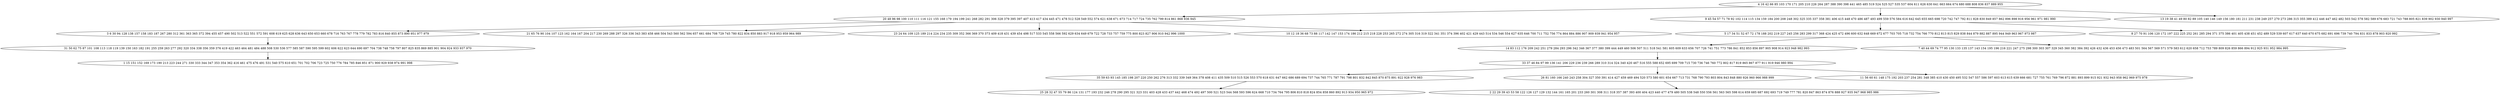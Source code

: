 digraph true_tree {
	"0" -> "1"
	"0" -> "2"
	"2" -> "3"
	"1" -> "4"
	"3" -> "5"
	"1" -> "6"
	"5" -> "7"
	"7" -> "8"
	"7" -> "9"
	"3" -> "10"
	"1" -> "11"
	"1" -> "12"
	"2" -> "13"
	"0" -> "14"
	"9" -> "15"
	"4" -> "16"
	"16" -> "17"
	"8" -> "18"
	"7" -> "19"
	"0" [label="4 16 42 66 85 103 170 171 205 210 226 264 287 388 390 398 441 465 485 519 524 525 527 535 537 604 611 626 630 641 663 664 674 680 688 808 836 837 889 955"];
	"1" [label="20 48 96 98 100 110 111 116 121 155 168 179 194 199 241 268 282 291 306 328 379 395 397 407 413 417 434 445 471 478 512 528 549 552 574 621 638 671 673 714 717 724 735 762 799 814 861 868 936 945"];
	"2" [label="9 45 54 57 71 78 92 102 114 115 134 159 184 200 208 248 302 325 335 337 358 381 406 415 448 470 486 487 493 499 559 576 584 616 642 645 655 665 698 720 742 747 792 811 828 830 849 857 862 896 898 916 956 961 971 981 990"];
	"3" [label="5 17 34 51 52 67 72 178 188 202 219 227 245 256 283 299 317 368 424 425 472 496 600 632 648 669 672 677 703 705 718 732 754 766 770 812 813 815 829 838 844 879 882 887 895 944 949 963 967 973 987"];
	"4" [label="3 6 30 94 128 138 157 158 183 187 267 280 312 361 363 365 372 394 455 457 490 502 513 522 551 572 591 608 619 625 628 636 643 650 653 660 678 716 763 767 778 779 782 783 816 840 855 873 890 951 977 979"];
	"5" [label="14 83 112 176 209 242 251 279 284 293 296 342 346 367 377 380 399 444 449 460 506 507 511 518 541 581 605 609 633 656 707 726 741 751 773 786 841 852 853 856 897 905 908 914 923 948 982 993"];
	"6" [label="21 65 76 90 104 107 123 162 164 167 204 217 230 269 288 297 326 336 343 383 458 466 504 543 560 562 594 657 661 684 708 729 745 780 822 834 850 883 917 918 953 959 964 989"];
	"7" [label="33 37 46 84 97 99 136 141 206 229 236 239 266 289 310 314 324 340 420 467 516 555 588 652 695 699 709 715 730 736 746 760 772 802 817 819 865 867 877 911 919 946 980 994"];
	"8" [label="35 59 63 93 145 185 198 207 220 250 262 276 313 332 339 349 364 378 408 411 435 509 510 515 526 553 570 618 631 647 662 686 689 694 737 744 765 771 787 791 798 801 832 842 845 870 875 891 922 928 976 983"];
	"9" [label="26 81 160 166 240 243 258 304 327 350 391 414 427 459 469 494 520 573 580 601 654 667 713 731 768 790 793 803 804 843 848 880 926 960 966 988 999"];
	"10" [label="7 40 44 69 74 77 95 130 133 135 137 143 154 195 196 216 221 247 275 298 300 303 307 329 345 360 382 384 392 426 432 436 453 456 473 483 501 564 567 569 571 579 583 612 620 658 712 753 789 809 826 859 866 894 912 925 931 952 984 995"];
	"11" [label="23 24 64 109 125 189 214 224 234 235 309 352 366 369 370 373 409 418 431 439 454 498 517 533 545 558 566 592 629 634 649 679 722 728 733 757 759 775 800 823 827 906 910 942 996 1000"];
	"12" [label="10 12 18 36 68 73 88 117 142 147 153 174 186 212 215 218 228 253 265 272 274 305 316 319 322 341 351 374 396 402 421 429 443 514 534 546 554 627 635 646 700 711 752 756 774 864 884 886 907 909 939 941 954 957"];
	"13" [label="8 27 70 91 106 120 172 197 222 225 252 261 285 294 371 375 386 401 405 438 451 452 489 529 539 607 617 637 640 670 675 682 691 696 739 740 794 831 833 878 903 920 992"];
	"14" [label="13 19 38 41 49 80 82 89 105 140 146 149 156 180 181 211 231 238 249 257 270 273 286 315 355 389 412 446 447 462 482 503 542 578 582 589 676 683 721 743 788 805 821 839 902 930 940 997"];
	"15" [label="2 22 29 39 43 53 58 122 126 127 129 132 144 161 165 201 233 260 301 308 311 318 357 387 393 400 404 423 440 477 479 480 505 538 548 550 556 561 563 565 598 614 659 685 687 692 693 719 749 777 781 820 847 863 874 876 888 927 935 947 968 985 986"];
	"16" [label="31 50 62 75 87 101 108 113 118 119 139 150 163 182 191 255 259 263 277 292 320 334 338 356 359 376 419 422 463 464 481 484 488 508 530 536 577 585 587 590 595 599 602 606 622 623 644 690 697 704 738 748 758 797 807 825 835 869 885 901 904 924 933 937 970"];
	"17" [label="1 15 151 152 169 173 190 213 223 244 271 330 333 344 347 353 354 362 416 461 475 476 491 531 540 575 610 651 701 702 706 723 725 750 776 784 785 846 851 871 900 929 938 974 991 998"];
	"18" [label="25 28 32 47 55 79 86 124 131 177 193 232 246 278 290 295 321 323 331 403 428 433 437 442 468 474 492 497 500 521 523 544 568 593 596 624 668 710 734 764 795 806 810 818 824 854 858 860 892 913 934 950 965 972"];
	"19" [label="11 56 60 61 148 175 192 203 237 254 281 348 385 410 430 450 495 532 547 557 586 597 603 613 615 639 666 681 727 755 761 769 796 872 881 893 899 915 921 932 943 958 962 969 975 978"];
}
